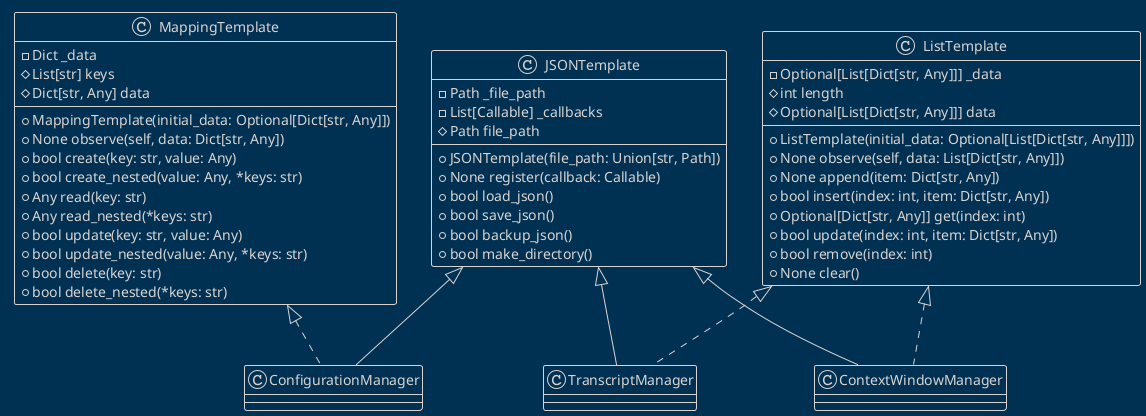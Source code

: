 @startuml MappingTemplates
!theme blueprint

class JSONTemplate {
    - Path _file_path
    - List[Callable] _callbacks
    + JSONTemplate(file_path: Union[str, Path])
    # Path file_path
    + None register(callback: Callable)
    + bool load_json()
    + bool save_json()
    + bool backup_json()
    + bool make_directory()
}

class ListTemplate {
    - Optional[List[Dict[str, Any]]] _data
    + ListTemplate(initial_data: Optional[List[Dict[str, Any]]])
    # int length
    # Optional[List[Dict[str, Any]]] data
    + None observe(self, data: List[Dict[str, Any]])
    + None append(item: Dict[str, Any])
    + bool insert(index: int, item: Dict[str, Any])
    + Optional[Dict[str, Any]] get(index: int)
    + bool update(index: int, item: Dict[str, Any])
    + bool remove(index: int)
    + None clear()
}

class MappingTemplate {
    - Dict _data
    + MappingTemplate(initial_data: Optional[Dict[str, Any]])
    # List[str] keys
    # Dict[str, Any] data
    + None observe(self, data: Dict[str, Any])
    + bool create(key: str, value: Any)
    + bool create_nested(value: Any, *keys: str)
    + Any read(key: str)
    + Any read_nested(*keys: str)
    + bool update(key: str, value: Any)
    + bool update_nested(value: Any, *keys: str)
    + bool delete(key: str)
    + bool delete_nested(*keys: str)
}

class ConfigurationManager
JSONTemplate <|-- ConfigurationManager
MappingTemplate <|.. ConfigurationManager

class ContextWindowManager
JSONTemplate <|-- ContextWindowManager
ListTemplate <|.. ContextWindowManager

class TranscriptManager
JSONTemplate <|-- TranscriptManager
ListTemplate <|.. TranscriptManager
@enduml
